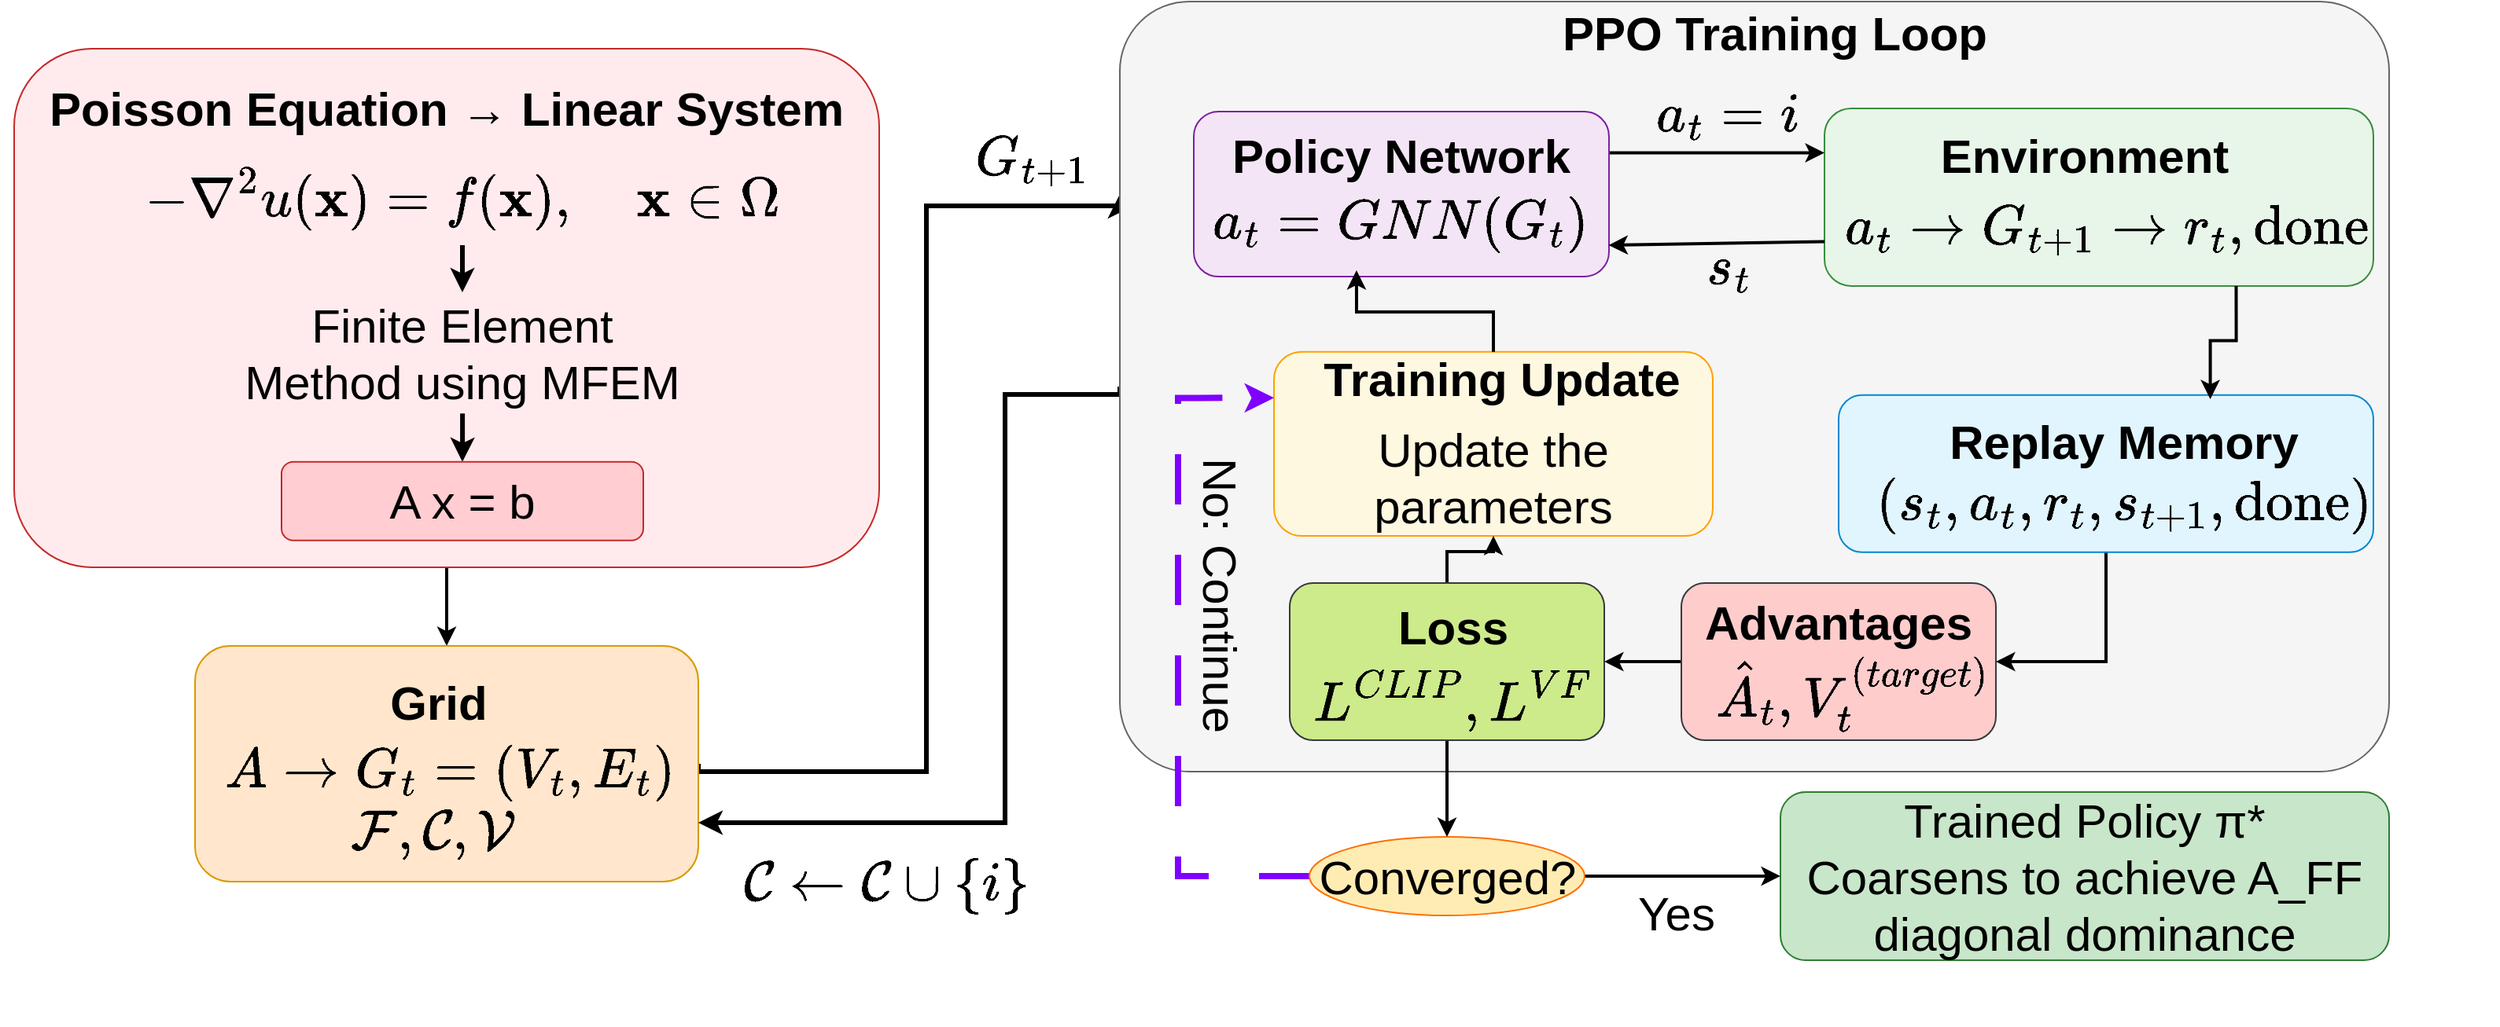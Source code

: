 <mxfile version="28.0.7">
  <diagram name="Page-1" id="h0d4ksvBFhW0azYrWCu7">
    <mxGraphModel dx="808" dy="945" grid="1" gridSize="10" guides="1" tooltips="1" connect="1" arrows="1" fold="1" page="1" pageScale="1" pageWidth="850" pageHeight="1100" math="1" shadow="0">
      <root>
        <mxCell id="0" />
        <mxCell id="1" parent="0" />
        <mxCell id="kZOxa4oMpen5Zl6N6VFC-30" style="edgeStyle=orthogonalEdgeStyle;rounded=0;orthogonalLoop=1;jettySize=auto;html=1;exitX=0.5;exitY=1;exitDx=0;exitDy=0;entryX=0.5;entryY=0;entryDx=0;entryDy=0;strokeWidth=2;fontSize=30;" parent="1" source="kZOxa4oMpen5Zl6N6VFC-2" target="kZOxa4oMpen5Zl6N6VFC-26" edge="1">
          <mxGeometry relative="1" as="geometry" />
        </mxCell>
        <mxCell id="kZOxa4oMpen5Zl6N6VFC-2" value="" style="rounded=1;whiteSpace=wrap;html=1;fillColor=#ffebee;strokeColor=#c62828;strokeWidth=1;fontSize=30;" parent="1" vertex="1">
          <mxGeometry x="1450" y="40" width="550" height="330" as="geometry" />
        </mxCell>
        <mxCell id="kZOxa4oMpen5Zl6N6VFC-3" value="Poisson Equation → Linear System" style="text;html=1;strokeColor=none;fillColor=none;align=center;verticalAlign=middle;whiteSpace=wrap;rounded=0;fontSize=30;fontStyle=1" parent="1" vertex="1">
          <mxGeometry x="1441.25" y="63" width="568" height="30" as="geometry" />
        </mxCell>
        <mxCell id="W8yTyardiGkAN3yoenl7-4" style="edgeStyle=orthogonalEdgeStyle;rounded=0;orthogonalLoop=1;jettySize=auto;html=1;exitX=0.5;exitY=1;exitDx=0;exitDy=0;entryX=0.5;entryY=0;entryDx=0;entryDy=0;strokeWidth=3;" edge="1" parent="1" source="kZOxa4oMpen5Zl6N6VFC-4" target="kZOxa4oMpen5Zl6N6VFC-6">
          <mxGeometry relative="1" as="geometry" />
        </mxCell>
        <mxCell id="kZOxa4oMpen5Zl6N6VFC-4" value="$$&lt;br&gt;-\nabla^2 u(\mathbf{x}) = f(\mathbf{x}), &lt;br&gt;\quad \mathbf{x} \in \Omega&lt;br&gt;$$" style="text;html=1;strokeColor=none;fillColor=none;align=center;verticalAlign=middle;whiteSpace=wrap;rounded=0;fontSize=30;" parent="1" vertex="1">
          <mxGeometry x="1518" y="105" width="434" height="60" as="geometry" />
        </mxCell>
        <mxCell id="W8yTyardiGkAN3yoenl7-3" value="" style="edgeStyle=orthogonalEdgeStyle;rounded=0;orthogonalLoop=1;jettySize=auto;html=1;strokeWidth=3;" edge="1" parent="1" source="kZOxa4oMpen5Zl6N6VFC-6" target="kZOxa4oMpen5Zl6N6VFC-8">
          <mxGeometry relative="1" as="geometry" />
        </mxCell>
        <mxCell id="kZOxa4oMpen5Zl6N6VFC-6" value="Finite Element Method using MFEM" style="text;html=1;strokeColor=none;fillColor=none;align=center;verticalAlign=middle;whiteSpace=wrap;rounded=0;fontSize=30;" parent="1" vertex="1">
          <mxGeometry x="1594.25" y="195" width="281.5" height="77.12" as="geometry" />
        </mxCell>
        <mxCell id="kZOxa4oMpen5Zl6N6VFC-8" value="A x = b" style="rounded=1;whiteSpace=wrap;html=1;fillColor=#ffcdd2;strokeColor=#c62828;fontSize=30;" parent="1" vertex="1">
          <mxGeometry x="1620" y="302.88" width="230" height="50" as="geometry" />
        </mxCell>
        <mxCell id="W8yTyardiGkAN3yoenl7-6" style="edgeStyle=orthogonalEdgeStyle;rounded=0;orthogonalLoop=1;jettySize=auto;html=1;exitX=1;exitY=0.5;exitDx=0;exitDy=0;entryX=0;entryY=0.25;entryDx=0;entryDy=0;strokeWidth=3;" edge="1" parent="1" source="kZOxa4oMpen5Zl6N6VFC-26" target="kZOxa4oMpen5Zl6N6VFC-37">
          <mxGeometry relative="1" as="geometry">
            <Array as="points">
              <mxPoint x="2030" y="500" />
              <mxPoint x="2030" y="140" />
            </Array>
          </mxGeometry>
        </mxCell>
        <mxCell id="kZOxa4oMpen5Zl6N6VFC-26" value="" style="rounded=1;whiteSpace=wrap;html=1;fillColor=#ffe6cc;strokeColor=#d79b00;strokeWidth=1;fontSize=30;" parent="1" vertex="1">
          <mxGeometry x="1565" y="420" width="320" height="150" as="geometry" />
        </mxCell>
        <mxCell id="kZOxa4oMpen5Zl6N6VFC-27" value="Grid" style="text;html=1;strokeColor=none;fillColor=none;align=center;verticalAlign=middle;whiteSpace=wrap;rounded=0;fontSize=30;fontStyle=1" parent="1" vertex="1">
          <mxGeometry x="1674.5" y="441" width="90" height="30" as="geometry" />
        </mxCell>
        <mxCell id="kZOxa4oMpen5Zl6N6VFC-28" value="$$A \rightarrow G_t=(V_t,E_t)$$" style="text;html=1;align=center;verticalAlign=middle;whiteSpace=wrap;rounded=0;fontSize=30;" parent="1" vertex="1">
          <mxGeometry x="1634.75" y="485" width="183.5" height="30" as="geometry" />
        </mxCell>
        <mxCell id="kZOxa4oMpen5Zl6N6VFC-29" value="$$\mathcal{F},\mathcal{C},\mathcal{V}$$" style="text;html=1;align=center;verticalAlign=middle;whiteSpace=wrap;rounded=0;fontSize=30;" parent="1" vertex="1">
          <mxGeometry x="1686" y="524" width="60" height="30" as="geometry" />
        </mxCell>
        <mxCell id="W8yTyardiGkAN3yoenl7-7" style="edgeStyle=orthogonalEdgeStyle;rounded=0;orthogonalLoop=1;jettySize=auto;html=1;exitX=0;exitY=0.5;exitDx=0;exitDy=0;entryX=1;entryY=0.75;entryDx=0;entryDy=0;strokeWidth=3;" edge="1" parent="1" source="kZOxa4oMpen5Zl6N6VFC-37" target="kZOxa4oMpen5Zl6N6VFC-26">
          <mxGeometry relative="1" as="geometry">
            <Array as="points">
              <mxPoint x="2080" y="260" />
              <mxPoint x="2080" y="533" />
            </Array>
          </mxGeometry>
        </mxCell>
        <mxCell id="kZOxa4oMpen5Zl6N6VFC-37" value="" style="rounded=1;whiteSpace=wrap;html=1;fillColor=#f5f5f5;strokeColor=#666666;strokeWidth=1;arcSize=9;fontColor=#333333;fillStyle=auto;fontSize=30;" parent="1" vertex="1">
          <mxGeometry x="2153" y="10" width="807" height="490" as="geometry" />
        </mxCell>
        <mxCell id="kZOxa4oMpen5Zl6N6VFC-38" value="PPO Training Loop" style="text;html=1;align=center;verticalAlign=middle;whiteSpace=wrap;rounded=0;fontSize=30;fontStyle=1" parent="1" vertex="1">
          <mxGeometry x="2389" y="15" width="361" height="30" as="geometry" />
        </mxCell>
        <mxCell id="kZOxa4oMpen5Zl6N6VFC-40" value="" style="rounded=1;whiteSpace=wrap;html=1;fillColor=#e8f5e9;strokeColor=#388e3c;strokeWidth=1;fontSize=30;" parent="1" vertex="1">
          <mxGeometry x="2601" y="78" width="349" height="113" as="geometry" />
        </mxCell>
        <mxCell id="kZOxa4oMpen5Zl6N6VFC-41" value="Environment" style="text;html=1;strokeColor=none;fillColor=none;align=center;verticalAlign=middle;whiteSpace=wrap;rounded=0;fontSize=30;fontStyle=1" parent="1" vertex="1">
          <mxGeometry x="2653" y="91.5" width="226.5" height="33" as="geometry" />
        </mxCell>
        <mxCell id="kZOxa4oMpen5Zl6N6VFC-42" style="edgeStyle=orthogonalEdgeStyle;rounded=0;orthogonalLoop=1;jettySize=auto;html=1;exitX=1;exitY=0.25;exitDx=0;exitDy=0;entryX=0;entryY=0.25;entryDx=0;entryDy=0;strokeWidth=2;fontSize=30;" parent="1" source="kZOxa4oMpen5Zl6N6VFC-43" target="kZOxa4oMpen5Zl6N6VFC-40" edge="1">
          <mxGeometry relative="1" as="geometry" />
        </mxCell>
        <mxCell id="kZOxa4oMpen5Zl6N6VFC-43" value="" style="rounded=1;whiteSpace=wrap;html=1;fillColor=#f3e5f5;strokeColor=#7b1fa2;strokeWidth=1;fontSize=30;fontStyle=1" parent="1" vertex="1">
          <mxGeometry x="2200" y="80" width="264" height="105" as="geometry" />
        </mxCell>
        <mxCell id="kZOxa4oMpen5Zl6N6VFC-77" style="edgeStyle=orthogonalEdgeStyle;rounded=0;orthogonalLoop=1;jettySize=auto;html=1;exitX=0.5;exitY=1;exitDx=0;exitDy=0;entryX=1;entryY=0.5;entryDx=0;entryDy=0;strokeWidth=2;fontSize=30;" parent="1" source="kZOxa4oMpen5Zl6N6VFC-45" target="kZOxa4oMpen5Zl6N6VFC-74" edge="1">
          <mxGeometry relative="1" as="geometry" />
        </mxCell>
        <mxCell id="kZOxa4oMpen5Zl6N6VFC-45" value="" style="rounded=1;whiteSpace=wrap;html=1;fillColor=#e1f5fe;strokeColor=#0288d1;strokeWidth=1;fontSize=30;" parent="1" vertex="1">
          <mxGeometry x="2610" y="260.38" width="340" height="100" as="geometry" />
        </mxCell>
        <mxCell id="kZOxa4oMpen5Zl6N6VFC-46" value="Replay Memory" style="text;html=1;strokeColor=none;fillColor=none;align=center;verticalAlign=middle;whiteSpace=wrap;rounded=0;fontSize=30;fontStyle=1" parent="1" vertex="1">
          <mxGeometry x="2673" y="280.38" width="237" height="20" as="geometry" />
        </mxCell>
        <mxCell id="kZOxa4oMpen5Zl6N6VFC-49" value="" style="rounded=1;whiteSpace=wrap;html=1;fillColor=#fff8e1;strokeColor=#ffa000;strokeWidth=1;fontSize=30;" parent="1" vertex="1">
          <mxGeometry x="2251" y="232.88" width="279" height="117.12" as="geometry" />
        </mxCell>
        <mxCell id="kZOxa4oMpen5Zl6N6VFC-50" value="Training Update" style="text;html=1;strokeColor=none;fillColor=none;align=center;verticalAlign=middle;whiteSpace=wrap;rounded=0;fontSize=30;fontStyle=1" parent="1" vertex="1">
          <mxGeometry x="2268.75" y="240.38" width="253.5" height="20" as="geometry" />
        </mxCell>
        <mxCell id="kZOxa4oMpen5Zl6N6VFC-52" value="Trained Policy π*&lt;br&gt;Coarsens to achieve A_FF diagonal dominance" style="rounded=1;whiteSpace=wrap;html=1;fillColor=#c8e6c9;strokeColor=#2e7d32;strokeWidth=1;fontSize=30;" parent="1" vertex="1">
          <mxGeometry x="2573" y="513" width="387" height="107" as="geometry" />
        </mxCell>
        <mxCell id="kZOxa4oMpen5Zl6N6VFC-53" value="$$a_t = i$$" style="text;html=1;strokeColor=none;fillColor=none;align=center;verticalAlign=middle;whiteSpace=wrap;rounded=0;fontSize=30;fontStyle=1" parent="1" vertex="1">
          <mxGeometry x="2510" y="71" width="60" height="22" as="geometry" />
        </mxCell>
        <mxCell id="kZOxa4oMpen5Zl6N6VFC-54" value="$$\mathcal{C} \leftarrow \mathcal{C} \cup \{i\}&lt;br&gt;&amp;nbsp;$$" style="text;html=1;strokeColor=none;fillColor=none;align=center;verticalAlign=middle;whiteSpace=wrap;rounded=0;fontSize=30;fontStyle=1" parent="1" vertex="1">
          <mxGeometry x="1952" y="556.5" width="105" height="30" as="geometry" />
        </mxCell>
        <mxCell id="kZOxa4oMpen5Zl6N6VFC-55" value="$$G_{t+1}$$" style="text;html=1;strokeColor=none;fillColor=none;align=center;verticalAlign=middle;whiteSpace=wrap;rounded=0;fontSize=30;fontStyle=1" parent="1" vertex="1">
          <mxGeometry x="2069" y="90" width="56.5" height="40" as="geometry" />
        </mxCell>
        <mxCell id="kZOxa4oMpen5Zl6N6VFC-57" value="No: Continue" style="text;html=1;strokeColor=none;fillColor=none;align=left;verticalAlign=middle;whiteSpace=wrap;rounded=0;fontSize=30;rotation=90;" parent="1" vertex="1">
          <mxGeometry x="2110" y="395" width="213.5" height="20" as="geometry" />
        </mxCell>
        <mxCell id="kZOxa4oMpen5Zl6N6VFC-58" value="Yes" style="text;html=1;strokeColor=none;fillColor=none;align=center;verticalAlign=middle;whiteSpace=wrap;rounded=0;fontSize=30;" parent="1" vertex="1">
          <mxGeometry x="2492.25" y="580" width="30" height="20" as="geometry" />
        </mxCell>
        <mxCell id="kZOxa4oMpen5Zl6N6VFC-71" style="edgeStyle=orthogonalEdgeStyle;rounded=0;orthogonalLoop=1;jettySize=auto;html=1;exitX=1;exitY=0.5;exitDx=0;exitDy=0;entryX=0;entryY=0.5;entryDx=0;entryDy=0;strokeWidth=2;fontSize=30;" parent="1" source="kZOxa4oMpen5Zl6N6VFC-60" target="kZOxa4oMpen5Zl6N6VFC-52" edge="1">
          <mxGeometry relative="1" as="geometry">
            <mxPoint x="2650" y="550" as="targetPoint" />
          </mxGeometry>
        </mxCell>
        <mxCell id="W8yTyardiGkAN3yoenl7-13" style="edgeStyle=orthogonalEdgeStyle;rounded=0;orthogonalLoop=1;jettySize=auto;html=1;exitX=0;exitY=0.5;exitDx=0;exitDy=0;entryX=0;entryY=0.25;entryDx=0;entryDy=0;dashed=1;dashPattern=8 8;strokeWidth=4;strokeColor=#7F00FF;" edge="1" parent="1" source="kZOxa4oMpen5Zl6N6VFC-60" target="kZOxa4oMpen5Zl6N6VFC-49">
          <mxGeometry relative="1" as="geometry">
            <Array as="points">
              <mxPoint x="2190" y="567" />
              <mxPoint x="2190" y="262" />
            </Array>
          </mxGeometry>
        </mxCell>
        <mxCell id="kZOxa4oMpen5Zl6N6VFC-60" value="Converged?" style="ellipse;whiteSpace=wrap;html=1;fillColor=#ffecb3;strokeColor=#ff6f00;strokeWidth=1;fontSize=30;" parent="1" vertex="1">
          <mxGeometry x="2273.5" y="541.5" width="175" height="50" as="geometry" />
        </mxCell>
        <mxCell id="kZOxa4oMpen5Zl6N6VFC-61" value="$$a_t \rightarrow G_{t+1} \rightarrow r_t, \text{done}$$" style="text;html=1;strokeColor=none;fillColor=none;align=left;verticalAlign=middle;whiteSpace=wrap;rounded=0;fontSize=30;" parent="1" vertex="1">
          <mxGeometry x="2611.5" y="122" width="338.5" height="63" as="geometry" />
        </mxCell>
        <mxCell id="kZOxa4oMpen5Zl6N6VFC-62" value="$$(s_t,a_t,r_t,s_{t+1},\text{done})$$" style="text;html=1;strokeColor=none;fillColor=none;align=center;verticalAlign=middle;whiteSpace=wrap;rounded=0;fontSize=30;" parent="1" vertex="1">
          <mxGeometry x="2739" y="320.0" width="105" height="20" as="geometry" />
        </mxCell>
        <mxCell id="kZOxa4oMpen5Zl6N6VFC-64" value="$$s_t$$" style="text;html=1;strokeColor=none;fillColor=none;align=center;verticalAlign=middle;whiteSpace=wrap;rounded=0;fontSize=30;strokeWidth=2;" parent="1" vertex="1">
          <mxGeometry x="2510" y="169" width="60" height="20" as="geometry" />
        </mxCell>
        <mxCell id="kZOxa4oMpen5Zl6N6VFC-90" style="edgeStyle=orthogonalEdgeStyle;rounded=0;orthogonalLoop=1;jettySize=auto;html=1;exitX=0;exitY=0.5;exitDx=0;exitDy=0;entryX=1;entryY=0.5;entryDx=0;entryDy=0;strokeWidth=2;fontSize=30;" parent="1" source="kZOxa4oMpen5Zl6N6VFC-74" target="kZOxa4oMpen5Zl6N6VFC-81" edge="1">
          <mxGeometry relative="1" as="geometry" />
        </mxCell>
        <mxCell id="kZOxa4oMpen5Zl6N6VFC-74" value="" style="rounded=1;whiteSpace=wrap;html=1;fillColor=#ffcccc;strokeColor=#36393d;strokeWidth=1;fontSize=30;" parent="1" vertex="1">
          <mxGeometry x="2510" y="380" width="200" height="100" as="geometry" />
        </mxCell>
        <mxCell id="kZOxa4oMpen5Zl6N6VFC-75" value="Advantages" style="text;html=1;strokeColor=none;fillColor=none;align=center;verticalAlign=middle;whiteSpace=wrap;rounded=0;fontSize=30;fontStyle=1" parent="1" vertex="1">
          <mxGeometry x="2535" y="390" width="150" height="30" as="geometry" />
        </mxCell>
        <mxCell id="kZOxa4oMpen5Zl6N6VFC-76" value="$$\hat{A}_t, V^{(target)}_t$$" style="text;html=1;strokeColor=none;fillColor=none;align=center;verticalAlign=middle;whiteSpace=wrap;rounded=0;fontSize=30;" parent="1" vertex="1">
          <mxGeometry x="2557.5" y="435" width="122.5" height="30" as="geometry" />
        </mxCell>
        <mxCell id="kZOxa4oMpen5Zl6N6VFC-78" style="edgeStyle=orthogonalEdgeStyle;rounded=0;orthogonalLoop=1;jettySize=auto;html=1;exitX=0.75;exitY=1;exitDx=0;exitDy=0;entryX=0.695;entryY=0.026;entryDx=0;entryDy=0;entryPerimeter=0;strokeWidth=2;fontSize=30;" parent="1" source="kZOxa4oMpen5Zl6N6VFC-40" target="kZOxa4oMpen5Zl6N6VFC-45" edge="1">
          <mxGeometry relative="1" as="geometry" />
        </mxCell>
        <mxCell id="kZOxa4oMpen5Zl6N6VFC-79" value="Policy Network" style="text;html=1;strokeColor=none;fillColor=none;align=center;verticalAlign=middle;whiteSpace=wrap;rounded=0;fontSize=30;fontStyle=1" parent="1" vertex="1">
          <mxGeometry x="2210" y="93" width="243.5" height="30" as="geometry" />
        </mxCell>
        <mxCell id="kZOxa4oMpen5Zl6N6VFC-80" value="$$a_t = GNN(G_t)$$" style="text;html=1;strokeColor=none;fillColor=none;align=left;verticalAlign=middle;whiteSpace=wrap;rounded=0;fontSize=30;" parent="1" vertex="1">
          <mxGeometry x="2210" y="119" width="169" height="63" as="geometry" />
        </mxCell>
        <mxCell id="kZOxa4oMpen5Zl6N6VFC-86" style="edgeStyle=orthogonalEdgeStyle;rounded=0;orthogonalLoop=1;jettySize=auto;html=1;exitX=0.5;exitY=0;exitDx=0;exitDy=0;entryX=0.5;entryY=1;entryDx=0;entryDy=0;strokeWidth=2;fontSize=30;" parent="1" source="kZOxa4oMpen5Zl6N6VFC-81" target="kZOxa4oMpen5Zl6N6VFC-49" edge="1">
          <mxGeometry relative="1" as="geometry" />
        </mxCell>
        <mxCell id="kZOxa4oMpen5Zl6N6VFC-98" style="edgeStyle=orthogonalEdgeStyle;rounded=0;orthogonalLoop=1;jettySize=auto;html=1;exitX=0.5;exitY=1;exitDx=0;exitDy=0;entryX=0.5;entryY=0;entryDx=0;entryDy=0;strokeWidth=2;fontSize=30;" parent="1" source="kZOxa4oMpen5Zl6N6VFC-81" target="kZOxa4oMpen5Zl6N6VFC-60" edge="1">
          <mxGeometry relative="1" as="geometry" />
        </mxCell>
        <mxCell id="kZOxa4oMpen5Zl6N6VFC-81" value="" style="rounded=1;whiteSpace=wrap;html=1;fillColor=#cdeb8b;strokeColor=#36393d;strokeWidth=1;fontSize=30;" parent="1" vertex="1">
          <mxGeometry x="2261" y="380" width="200" height="100" as="geometry" />
        </mxCell>
        <mxCell id="kZOxa4oMpen5Zl6N6VFC-82" value="Loss" style="text;html=1;strokeColor=none;fillColor=none;align=center;verticalAlign=middle;whiteSpace=wrap;rounded=0;fontSize=30;fontStyle=1" parent="1" vertex="1">
          <mxGeometry x="2299.5" y="390" width="130" height="35" as="geometry" />
        </mxCell>
        <mxCell id="kZOxa4oMpen5Zl6N6VFC-83" value="$$L^{CLIP}, L^{VF}$$" style="text;html=1;strokeColor=none;fillColor=none;align=center;verticalAlign=middle;whiteSpace=wrap;rounded=0;fontSize=30;" parent="1" vertex="1">
          <mxGeometry x="2312" y="445" width="105" height="20" as="geometry" />
        </mxCell>
        <mxCell id="kZOxa4oMpen5Zl6N6VFC-88" value="Update the parameters" style="text;html=1;strokeColor=none;fillColor=none;align=center;verticalAlign=middle;whiteSpace=wrap;rounded=0;fontSize=30;" parent="1" vertex="1">
          <mxGeometry x="2276" y="302.88" width="229" height="20" as="geometry" />
        </mxCell>
        <mxCell id="kZOxa4oMpen5Zl6N6VFC-89" style="edgeStyle=orthogonalEdgeStyle;rounded=0;orthogonalLoop=1;jettySize=auto;html=1;exitX=0.5;exitY=0;exitDx=0;exitDy=0;entryX=0.553;entryY=0.984;entryDx=0;entryDy=0;entryPerimeter=0;strokeWidth=2;fontSize=30;" parent="1" source="kZOxa4oMpen5Zl6N6VFC-49" target="kZOxa4oMpen5Zl6N6VFC-80" edge="1">
          <mxGeometry relative="1" as="geometry" />
        </mxCell>
        <mxCell id="W8yTyardiGkAN3yoenl7-11" style="rounded=0;orthogonalLoop=1;jettySize=auto;html=1;exitX=0;exitY=0.75;exitDx=0;exitDy=0;entryX=0.999;entryY=0.81;entryDx=0;entryDy=0;entryPerimeter=0;strokeWidth=2;" edge="1" parent="1" source="kZOxa4oMpen5Zl6N6VFC-40" target="kZOxa4oMpen5Zl6N6VFC-43">
          <mxGeometry relative="1" as="geometry" />
        </mxCell>
      </root>
    </mxGraphModel>
  </diagram>
</mxfile>
